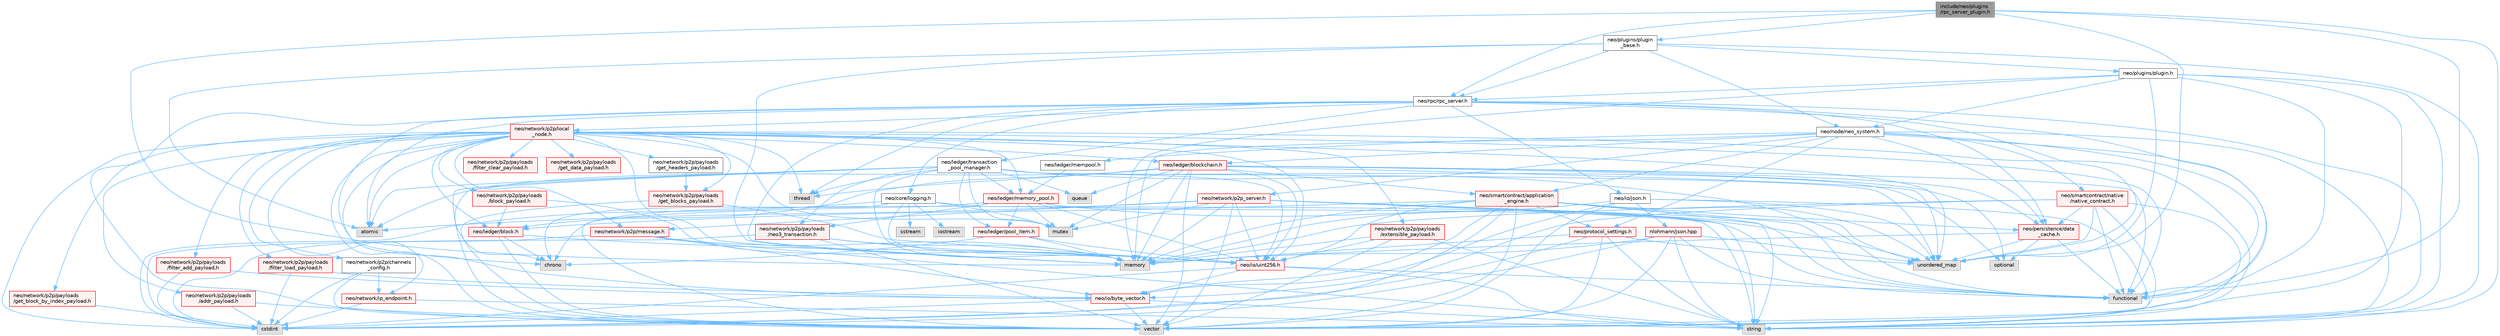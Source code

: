 digraph "include/neo/plugins/rpc_server_plugin.h"
{
 // LATEX_PDF_SIZE
  bgcolor="transparent";
  edge [fontname=Helvetica,fontsize=10,labelfontname=Helvetica,labelfontsize=10];
  node [fontname=Helvetica,fontsize=10,shape=box,height=0.2,width=0.4];
  Node1 [id="Node000001",label="include/neo/plugins\l/rpc_server_plugin.h",height=0.2,width=0.4,color="gray40", fillcolor="grey60", style="filled", fontcolor="black",tooltip=" "];
  Node1 -> Node2 [id="edge1_Node000001_Node000002",color="steelblue1",style="solid",tooltip=" "];
  Node2 [id="Node000002",label="neo/plugins/plugin\l_base.h",height=0.2,width=0.4,color="grey40", fillcolor="white", style="filled",URL="$plugin__base_8h.html",tooltip=" "];
  Node2 -> Node3 [id="edge2_Node000002_Node000003",color="steelblue1",style="solid",tooltip=" "];
  Node3 [id="Node000003",label="neo/node/neo_system.h",height=0.2,width=0.4,color="grey40", fillcolor="white", style="filled",URL="$node_2neo__system_8h.html",tooltip=" "];
  Node3 -> Node4 [id="edge3_Node000003_Node000004",color="steelblue1",style="solid",tooltip=" "];
  Node4 [id="Node000004",label="neo/ledger/blockchain.h",height=0.2,width=0.4,color="red", fillcolor="#FFF0F0", style="filled",URL="$blockchain_8h.html",tooltip=" "];
  Node4 -> Node5 [id="edge4_Node000004_Node000005",color="steelblue1",style="solid",tooltip=" "];
  Node5 [id="Node000005",label="neo/ledger/block.h",height=0.2,width=0.4,color="red", fillcolor="#FFF0F0", style="filled",URL="$ledger_2block_8h.html",tooltip=" "];
  Node5 -> Node18 [id="edge5_Node000005_Node000018",color="steelblue1",style="solid",tooltip=" "];
  Node18 [id="Node000018",label="neo/io/uint256.h",height=0.2,width=0.4,color="red", fillcolor="#FFF0F0", style="filled",URL="$uint256_8h.html",tooltip=" "];
  Node18 -> Node13 [id="edge6_Node000018_Node000013",color="steelblue1",style="solid",tooltip=" "];
  Node13 [id="Node000013",label="neo/io/byte_vector.h",height=0.2,width=0.4,color="red", fillcolor="#FFF0F0", style="filled",URL="$io_2byte__vector_8h.html",tooltip=" "];
  Node13 -> Node8 [id="edge7_Node000013_Node000008",color="steelblue1",style="solid",tooltip=" "];
  Node8 [id="Node000008",label="cstdint",height=0.2,width=0.4,color="grey60", fillcolor="#E0E0E0", style="filled",tooltip=" "];
  Node13 -> Node11 [id="edge8_Node000013_Node000011",color="steelblue1",style="solid",tooltip=" "];
  Node11 [id="Node000011",label="string",height=0.2,width=0.4,color="grey60", fillcolor="#E0E0E0", style="filled",tooltip=" "];
  Node13 -> Node12 [id="edge9_Node000013_Node000012",color="steelblue1",style="solid",tooltip=" "];
  Node12 [id="Node000012",label="vector",height=0.2,width=0.4,color="grey60", fillcolor="#E0E0E0", style="filled",tooltip=" "];
  Node18 -> Node8 [id="edge10_Node000018_Node000008",color="steelblue1",style="solid",tooltip=" "];
  Node18 -> Node17 [id="edge11_Node000018_Node000017",color="steelblue1",style="solid",tooltip=" "];
  Node17 [id="Node000017",label="functional",height=0.2,width=0.4,color="grey60", fillcolor="#E0E0E0", style="filled",tooltip=" "];
  Node18 -> Node11 [id="edge12_Node000018_Node000011",color="steelblue1",style="solid",tooltip=" "];
  Node5 -> Node68 [id="edge13_Node000005_Node000068",color="steelblue1",style="solid",tooltip=" "];
  Node68 [id="Node000068",label="chrono",height=0.2,width=0.4,color="grey60", fillcolor="#E0E0E0", style="filled",tooltip=" "];
  Node5 -> Node12 [id="edge14_Node000005_Node000012",color="steelblue1",style="solid",tooltip=" "];
  Node4 -> Node18 [id="edge15_Node000004_Node000018",color="steelblue1",style="solid",tooltip=" "];
  Node4 -> Node73 [id="edge16_Node000004_Node000073",color="steelblue1",style="solid",tooltip=" "];
  Node73 [id="Node000073",label="neo/persistence/data\l_cache.h",height=0.2,width=0.4,color="red", fillcolor="#FFF0F0", style="filled",URL="$data__cache_8h.html",tooltip=" "];
  Node73 -> Node17 [id="edge17_Node000073_Node000017",color="steelblue1",style="solid",tooltip=" "];
  Node73 -> Node14 [id="edge18_Node000073_Node000014",color="steelblue1",style="solid",tooltip=" "];
  Node14 [id="Node000014",label="memory",height=0.2,width=0.4,color="grey60", fillcolor="#E0E0E0", style="filled",tooltip=" "];
  Node73 -> Node60 [id="edge19_Node000073_Node000060",color="steelblue1",style="solid",tooltip=" "];
  Node60 [id="Node000060",label="optional",height=0.2,width=0.4,color="grey60", fillcolor="#E0E0E0", style="filled",tooltip=" "];
  Node73 -> Node39 [id="edge20_Node000073_Node000039",color="steelblue1",style="solid",tooltip=" "];
  Node39 [id="Node000039",label="unordered_map",height=0.2,width=0.4,color="grey60", fillcolor="#E0E0E0", style="filled",tooltip=" "];
  Node4 -> Node90 [id="edge21_Node000004_Node000090",color="steelblue1",style="solid",tooltip=" "];
  Node90 [id="Node000090",label="neo/smartcontract/application\l_engine.h",height=0.2,width=0.4,color="red", fillcolor="#FFF0F0", style="filled",URL="$application__engine_8h.html",tooltip=" "];
  Node90 -> Node13 [id="edge22_Node000090_Node000013",color="steelblue1",style="solid",tooltip=" "];
  Node90 -> Node18 [id="edge23_Node000090_Node000018",color="steelblue1",style="solid",tooltip=" "];
  Node90 -> Node5 [id="edge24_Node000090_Node000005",color="steelblue1",style="solid",tooltip=" "];
  Node90 -> Node73 [id="edge25_Node000090_Node000073",color="steelblue1",style="solid",tooltip=" "];
  Node90 -> Node91 [id="edge26_Node000090_Node000091",color="steelblue1",style="solid",tooltip=" "];
  Node91 [id="Node000091",label="neo/protocol_settings.h",height=0.2,width=0.4,color="red", fillcolor="#FFF0F0", style="filled",URL="$protocol__settings_8h.html",tooltip=" "];
  Node91 -> Node8 [id="edge27_Node000091_Node000008",color="steelblue1",style="solid",tooltip=" "];
  Node91 -> Node14 [id="edge28_Node000091_Node000014",color="steelblue1",style="solid",tooltip=" "];
  Node91 -> Node11 [id="edge29_Node000091_Node000011",color="steelblue1",style="solid",tooltip=" "];
  Node91 -> Node39 [id="edge30_Node000091_Node000039",color="steelblue1",style="solid",tooltip=" "];
  Node91 -> Node12 [id="edge31_Node000091_Node000012",color="steelblue1",style="solid",tooltip=" "];
  Node90 -> Node8 [id="edge32_Node000090_Node000008",color="steelblue1",style="solid",tooltip=" "];
  Node90 -> Node17 [id="edge33_Node000090_Node000017",color="steelblue1",style="solid",tooltip=" "];
  Node90 -> Node14 [id="edge34_Node000090_Node000014",color="steelblue1",style="solid",tooltip=" "];
  Node90 -> Node11 [id="edge35_Node000090_Node000011",color="steelblue1",style="solid",tooltip=" "];
  Node90 -> Node39 [id="edge36_Node000090_Node000039",color="steelblue1",style="solid",tooltip=" "];
  Node90 -> Node12 [id="edge37_Node000090_Node000012",color="steelblue1",style="solid",tooltip=" "];
  Node4 -> Node112 [id="edge38_Node000004_Node000112",color="steelblue1",style="solid",tooltip=" "];
  Node112 [id="Node000112",label="atomic",height=0.2,width=0.4,color="grey60", fillcolor="#E0E0E0", style="filled",tooltip=" "];
  Node4 -> Node17 [id="edge39_Node000004_Node000017",color="steelblue1",style="solid",tooltip=" "];
  Node4 -> Node14 [id="edge40_Node000004_Node000014",color="steelblue1",style="solid",tooltip=" "];
  Node4 -> Node70 [id="edge41_Node000004_Node000070",color="steelblue1",style="solid",tooltip=" "];
  Node70 [id="Node000070",label="mutex",height=0.2,width=0.4,color="grey60", fillcolor="#E0E0E0", style="filled",tooltip=" "];
  Node4 -> Node60 [id="edge42_Node000004_Node000060",color="steelblue1",style="solid",tooltip=" "];
  Node4 -> Node114 [id="edge43_Node000004_Node000114",color="steelblue1",style="solid",tooltip=" "];
  Node114 [id="Node000114",label="queue",height=0.2,width=0.4,color="grey60", fillcolor="#E0E0E0", style="filled",tooltip=" "];
  Node4 -> Node115 [id="edge44_Node000004_Node000115",color="steelblue1",style="solid",tooltip=" "];
  Node115 [id="Node000115",label="thread",height=0.2,width=0.4,color="grey60", fillcolor="#E0E0E0", style="filled",tooltip=" "];
  Node4 -> Node39 [id="edge45_Node000004_Node000039",color="steelblue1",style="solid",tooltip=" "];
  Node4 -> Node12 [id="edge46_Node000004_Node000012",color="steelblue1",style="solid",tooltip=" "];
  Node3 -> Node116 [id="edge47_Node000003_Node000116",color="steelblue1",style="solid",tooltip=" "];
  Node116 [id="Node000116",label="neo/ledger/mempool.h",height=0.2,width=0.4,color="grey40", fillcolor="white", style="filled",URL="$mempool_8h.html",tooltip=" "];
  Node116 -> Node117 [id="edge48_Node000116_Node000117",color="steelblue1",style="solid",tooltip=" "];
  Node117 [id="Node000117",label="neo/ledger/memory_pool.h",height=0.2,width=0.4,color="red", fillcolor="#FFF0F0", style="filled",URL="$ledger_2memory__pool_8h.html",tooltip=" "];
  Node117 -> Node18 [id="edge49_Node000117_Node000018",color="steelblue1",style="solid",tooltip=" "];
  Node117 -> Node118 [id="edge50_Node000117_Node000118",color="steelblue1",style="solid",tooltip=" "];
  Node118 [id="Node000118",label="neo/ledger/pool_item.h",height=0.2,width=0.4,color="red", fillcolor="#FFF0F0", style="filled",URL="$pool__item_8h.html",tooltip=" "];
  Node118 -> Node18 [id="edge51_Node000118_Node000018",color="steelblue1",style="solid",tooltip=" "];
  Node118 -> Node68 [id="edge52_Node000118_Node000068",color="steelblue1",style="solid",tooltip=" "];
  Node118 -> Node14 [id="edge53_Node000118_Node000014",color="steelblue1",style="solid",tooltip=" "];
  Node117 -> Node55 [id="edge54_Node000117_Node000055",color="steelblue1",style="solid",tooltip=" "];
  Node55 [id="Node000055",label="neo/network/p2p/payloads\l/neo3_transaction.h",height=0.2,width=0.4,color="red", fillcolor="#FFF0F0", style="filled",URL="$neo3__transaction_8h.html",tooltip=" "];
  Node55 -> Node18 [id="edge55_Node000055_Node000018",color="steelblue1",style="solid",tooltip=" "];
  Node55 -> Node8 [id="edge56_Node000055_Node000008",color="steelblue1",style="solid",tooltip=" "];
  Node55 -> Node14 [id="edge57_Node000055_Node000014",color="steelblue1",style="solid",tooltip=" "];
  Node55 -> Node12 [id="edge58_Node000055_Node000012",color="steelblue1",style="solid",tooltip=" "];
  Node117 -> Node17 [id="edge59_Node000117_Node000017",color="steelblue1",style="solid",tooltip=" "];
  Node117 -> Node70 [id="edge60_Node000117_Node000070",color="steelblue1",style="solid",tooltip=" "];
  Node117 -> Node39 [id="edge61_Node000117_Node000039",color="steelblue1",style="solid",tooltip=" "];
  Node117 -> Node12 [id="edge62_Node000117_Node000012",color="steelblue1",style="solid",tooltip=" "];
  Node3 -> Node120 [id="edge63_Node000003_Node000120",color="steelblue1",style="solid",tooltip=" "];
  Node120 [id="Node000120",label="neo/network/p2p_server.h",height=0.2,width=0.4,color="red", fillcolor="#FFF0F0", style="filled",URL="$p2p__server_8h.html",tooltip=" "];
  Node120 -> Node18 [id="edge64_Node000120_Node000018",color="steelblue1",style="solid",tooltip=" "];
  Node120 -> Node122 [id="edge65_Node000120_Node000122",color="steelblue1",style="solid",tooltip=" "];
  Node122 [id="Node000122",label="neo/network/p2p/message.h",height=0.2,width=0.4,color="red", fillcolor="#FFF0F0", style="filled",URL="$message_8h.html",tooltip=" "];
  Node122 -> Node13 [id="edge66_Node000122_Node000013",color="steelblue1",style="solid",tooltip=" "];
  Node122 -> Node8 [id="edge67_Node000122_Node000008",color="steelblue1",style="solid",tooltip=" "];
  Node122 -> Node14 [id="edge68_Node000122_Node000014",color="steelblue1",style="solid",tooltip=" "];
  Node122 -> Node11 [id="edge69_Node000122_Node000011",color="steelblue1",style="solid",tooltip=" "];
  Node120 -> Node112 [id="edge70_Node000120_Node000112",color="steelblue1",style="solid",tooltip=" "];
  Node120 -> Node68 [id="edge71_Node000120_Node000068",color="steelblue1",style="solid",tooltip=" "];
  Node120 -> Node17 [id="edge72_Node000120_Node000017",color="steelblue1",style="solid",tooltip=" "];
  Node120 -> Node14 [id="edge73_Node000120_Node000014",color="steelblue1",style="solid",tooltip=" "];
  Node120 -> Node70 [id="edge74_Node000120_Node000070",color="steelblue1",style="solid",tooltip=" "];
  Node120 -> Node11 [id="edge75_Node000120_Node000011",color="steelblue1",style="solid",tooltip=" "];
  Node120 -> Node39 [id="edge76_Node000120_Node000039",color="steelblue1",style="solid",tooltip=" "];
  Node120 -> Node12 [id="edge77_Node000120_Node000012",color="steelblue1",style="solid",tooltip=" "];
  Node3 -> Node73 [id="edge78_Node000003_Node000073",color="steelblue1",style="solid",tooltip=" "];
  Node3 -> Node91 [id="edge79_Node000003_Node000091",color="steelblue1",style="solid",tooltip=" "];
  Node3 -> Node90 [id="edge80_Node000003_Node000090",color="steelblue1",style="solid",tooltip=" "];
  Node3 -> Node139 [id="edge81_Node000003_Node000139",color="steelblue1",style="solid",tooltip=" "];
  Node139 [id="Node000139",label="neo/smartcontract/native\l/native_contract.h",height=0.2,width=0.4,color="red", fillcolor="#FFF0F0", style="filled",URL="$native_2native__contract_8h.html",tooltip=" "];
  Node139 -> Node13 [id="edge82_Node000139_Node000013",color="steelblue1",style="solid",tooltip=" "];
  Node139 -> Node73 [id="edge83_Node000139_Node000073",color="steelblue1",style="solid",tooltip=" "];
  Node139 -> Node17 [id="edge84_Node000139_Node000017",color="steelblue1",style="solid",tooltip=" "];
  Node139 -> Node14 [id="edge85_Node000139_Node000014",color="steelblue1",style="solid",tooltip=" "];
  Node139 -> Node11 [id="edge86_Node000139_Node000011",color="steelblue1",style="solid",tooltip=" "];
  Node139 -> Node39 [id="edge87_Node000139_Node000039",color="steelblue1",style="solid",tooltip=" "];
  Node139 -> Node12 [id="edge88_Node000139_Node000012",color="steelblue1",style="solid",tooltip=" "];
  Node3 -> Node17 [id="edge89_Node000003_Node000017",color="steelblue1",style="solid",tooltip=" "];
  Node3 -> Node14 [id="edge90_Node000003_Node000014",color="steelblue1",style="solid",tooltip=" "];
  Node3 -> Node11 [id="edge91_Node000003_Node000011",color="steelblue1",style="solid",tooltip=" "];
  Node3 -> Node12 [id="edge92_Node000003_Node000012",color="steelblue1",style="solid",tooltip=" "];
  Node2 -> Node140 [id="edge93_Node000002_Node000140",color="steelblue1",style="solid",tooltip=" "];
  Node140 [id="Node000140",label="neo/plugins/plugin.h",height=0.2,width=0.4,color="grey40", fillcolor="white", style="filled",URL="$plugins_2plugin_8h.html",tooltip=" "];
  Node140 -> Node3 [id="edge94_Node000140_Node000003",color="steelblue1",style="solid",tooltip=" "];
  Node140 -> Node141 [id="edge95_Node000140_Node000141",color="steelblue1",style="solid",tooltip=" "];
  Node141 [id="Node000141",label="neo/rpc/rpc_server.h",height=0.2,width=0.4,color="grey40", fillcolor="white", style="filled",URL="$rpc__server_8h.html",tooltip=" "];
  Node141 -> Node142 [id="edge96_Node000141_Node000142",color="steelblue1",style="solid",tooltip=" "];
  Node142 [id="Node000142",label="neo/core/logging.h",height=0.2,width=0.4,color="grey40", fillcolor="white", style="filled",URL="$core_2logging_8h.html",tooltip=" "];
  Node142 -> Node68 [id="edge97_Node000142_Node000068",color="steelblue1",style="solid",tooltip=" "];
  Node142 -> Node8 [id="edge98_Node000142_Node000008",color="steelblue1",style="solid",tooltip=" "];
  Node142 -> Node14 [id="edge99_Node000142_Node000014",color="steelblue1",style="solid",tooltip=" "];
  Node142 -> Node80 [id="edge100_Node000142_Node000080",color="steelblue1",style="solid",tooltip=" "];
  Node80 [id="Node000080",label="sstream",height=0.2,width=0.4,color="grey60", fillcolor="#E0E0E0", style="filled",tooltip=" "];
  Node142 -> Node11 [id="edge101_Node000142_Node000011",color="steelblue1",style="solid",tooltip=" "];
  Node142 -> Node143 [id="edge102_Node000142_Node000143",color="steelblue1",style="solid",tooltip=" "];
  Node143 [id="Node000143",label="iostream",height=0.2,width=0.4,color="grey60", fillcolor="#E0E0E0", style="filled",tooltip=" "];
  Node142 -> Node70 [id="edge103_Node000142_Node000070",color="steelblue1",style="solid",tooltip=" "];
  Node141 -> Node144 [id="edge104_Node000141_Node000144",color="steelblue1",style="solid",tooltip=" "];
  Node144 [id="Node000144",label="neo/io/json.h",height=0.2,width=0.4,color="grey40", fillcolor="white", style="filled",URL="$io_2json_8h.html",tooltip=" "];
  Node144 -> Node13 [id="edge105_Node000144_Node000013",color="steelblue1",style="solid",tooltip=" "];
  Node144 -> Node14 [id="edge106_Node000144_Node000014",color="steelblue1",style="solid",tooltip=" "];
  Node144 -> Node29 [id="edge107_Node000144_Node000029",color="steelblue1",style="solid",tooltip=" "];
  Node29 [id="Node000029",label="nlohmann/json.hpp",height=0.2,width=0.4,color="red", fillcolor="#FFF0F0", style="filled",URL="$json_8hpp.html",tooltip=" "];
  Node29 -> Node17 [id="edge108_Node000029_Node000017",color="steelblue1",style="solid",tooltip=" "];
  Node29 -> Node14 [id="edge109_Node000029_Node000014",color="steelblue1",style="solid",tooltip=" "];
  Node29 -> Node11 [id="edge110_Node000029_Node000011",color="steelblue1",style="solid",tooltip=" "];
  Node29 -> Node12 [id="edge111_Node000029_Node000012",color="steelblue1",style="solid",tooltip=" "];
  Node29 -> Node39 [id="edge112_Node000029_Node000039",color="steelblue1",style="solid",tooltip=" "];
  Node29 -> Node8 [id="edge113_Node000029_Node000008",color="steelblue1",style="solid",tooltip=" "];
  Node144 -> Node11 [id="edge114_Node000144_Node000011",color="steelblue1",style="solid",tooltip=" "];
  Node144 -> Node39 [id="edge115_Node000144_Node000039",color="steelblue1",style="solid",tooltip=" "];
  Node144 -> Node12 [id="edge116_Node000144_Node000012",color="steelblue1",style="solid",tooltip=" "];
  Node141 -> Node145 [id="edge117_Node000141_Node000145",color="steelblue1",style="solid",tooltip=" "];
  Node145 [id="Node000145",label="neo/ledger/transaction\l_pool_manager.h",height=0.2,width=0.4,color="grey40", fillcolor="white", style="filled",URL="$transaction__pool__manager_8h.html",tooltip=" "];
  Node145 -> Node18 [id="edge118_Node000145_Node000018",color="steelblue1",style="solid",tooltip=" "];
  Node145 -> Node117 [id="edge119_Node000145_Node000117",color="steelblue1",style="solid",tooltip=" "];
  Node145 -> Node118 [id="edge120_Node000145_Node000118",color="steelblue1",style="solid",tooltip=" "];
  Node145 -> Node55 [id="edge121_Node000145_Node000055",color="steelblue1",style="solid",tooltip=" "];
  Node145 -> Node112 [id="edge122_Node000145_Node000112",color="steelblue1",style="solid",tooltip=" "];
  Node145 -> Node68 [id="edge123_Node000145_Node000068",color="steelblue1",style="solid",tooltip=" "];
  Node145 -> Node17 [id="edge124_Node000145_Node000017",color="steelblue1",style="solid",tooltip=" "];
  Node145 -> Node14 [id="edge125_Node000145_Node000014",color="steelblue1",style="solid",tooltip=" "];
  Node145 -> Node70 [id="edge126_Node000145_Node000070",color="steelblue1",style="solid",tooltip=" "];
  Node145 -> Node60 [id="edge127_Node000145_Node000060",color="steelblue1",style="solid",tooltip=" "];
  Node145 -> Node114 [id="edge128_Node000145_Node000114",color="steelblue1",style="solid",tooltip=" "];
  Node145 -> Node115 [id="edge129_Node000145_Node000115",color="steelblue1",style="solid",tooltip=" "];
  Node145 -> Node39 [id="edge130_Node000145_Node000039",color="steelblue1",style="solid",tooltip=" "];
  Node145 -> Node12 [id="edge131_Node000145_Node000012",color="steelblue1",style="solid",tooltip=" "];
  Node141 -> Node146 [id="edge132_Node000141_Node000146",color="steelblue1",style="solid",tooltip=" "];
  Node146 [id="Node000146",label="neo/network/p2p/local\l_node.h",height=0.2,width=0.4,color="red", fillcolor="#FFF0F0", style="filled",URL="$local__node_8h.html",tooltip=" "];
  Node146 -> Node13 [id="edge133_Node000146_Node000013",color="steelblue1",style="solid",tooltip=" "];
  Node146 -> Node18 [id="edge134_Node000146_Node000018",color="steelblue1",style="solid",tooltip=" "];
  Node146 -> Node5 [id="edge135_Node000146_Node000005",color="steelblue1",style="solid",tooltip=" "];
  Node146 -> Node4 [id="edge136_Node000146_Node000004",color="steelblue1",style="solid",tooltip=" "];
  Node146 -> Node117 [id="edge137_Node000146_Node000117",color="steelblue1",style="solid",tooltip=" "];
  Node146 -> Node133 [id="edge138_Node000146_Node000133",color="steelblue1",style="solid",tooltip=" "];
  Node133 [id="Node000133",label="neo/network/ip_endpoint.h",height=0.2,width=0.4,color="red", fillcolor="#FFF0F0", style="filled",URL="$ip__endpoint_8h.html",tooltip=" "];
  Node133 -> Node8 [id="edge139_Node000133_Node000008",color="steelblue1",style="solid",tooltip=" "];
  Node133 -> Node11 [id="edge140_Node000133_Node000011",color="steelblue1",style="solid",tooltip=" "];
  Node146 -> Node147 [id="edge141_Node000146_Node000147",color="steelblue1",style="solid",tooltip=" "];
  Node147 [id="Node000147",label="neo/network/p2p/channels\l_config.h",height=0.2,width=0.4,color="grey40", fillcolor="white", style="filled",URL="$channels__config_8h.html",tooltip=" "];
  Node147 -> Node133 [id="edge142_Node000147_Node000133",color="steelblue1",style="solid",tooltip=" "];
  Node147 -> Node8 [id="edge143_Node000147_Node000008",color="steelblue1",style="solid",tooltip=" "];
  Node147 -> Node12 [id="edge144_Node000147_Node000012",color="steelblue1",style="solid",tooltip=" "];
  Node146 -> Node122 [id="edge145_Node000146_Node000122",color="steelblue1",style="solid",tooltip=" "];
  Node146 -> Node148 [id="edge146_Node000146_Node000148",color="steelblue1",style="solid",tooltip=" "];
  Node148 [id="Node000148",label="neo/network/p2p/payloads\l/addr_payload.h",height=0.2,width=0.4,color="red", fillcolor="#FFF0F0", style="filled",URL="$addr__payload_8h.html",tooltip=" "];
  Node148 -> Node8 [id="edge147_Node000148_Node000008",color="steelblue1",style="solid",tooltip=" "];
  Node148 -> Node12 [id="edge148_Node000148_Node000012",color="steelblue1",style="solid",tooltip=" "];
  Node146 -> Node151 [id="edge149_Node000146_Node000151",color="steelblue1",style="solid",tooltip=" "];
  Node151 [id="Node000151",label="neo/network/p2p/payloads\l/block_payload.h",height=0.2,width=0.4,color="red", fillcolor="#FFF0F0", style="filled",URL="$block__payload_8h.html",tooltip=" "];
  Node151 -> Node5 [id="edge150_Node000151_Node000005",color="steelblue1",style="solid",tooltip=" "];
  Node151 -> Node14 [id="edge151_Node000151_Node000014",color="steelblue1",style="solid",tooltip=" "];
  Node146 -> Node152 [id="edge152_Node000146_Node000152",color="steelblue1",style="solid",tooltip=" "];
  Node152 [id="Node000152",label="neo/network/p2p/payloads\l/extensible_payload.h",height=0.2,width=0.4,color="red", fillcolor="#FFF0F0", style="filled",URL="$p2p_2payloads_2extensible__payload_8h.html",tooltip=" "];
  Node152 -> Node18 [id="edge153_Node000152_Node000018",color="steelblue1",style="solid",tooltip=" "];
  Node152 -> Node14 [id="edge154_Node000152_Node000014",color="steelblue1",style="solid",tooltip=" "];
  Node152 -> Node11 [id="edge155_Node000152_Node000011",color="steelblue1",style="solid",tooltip=" "];
  Node152 -> Node12 [id="edge156_Node000152_Node000012",color="steelblue1",style="solid",tooltip=" "];
  Node146 -> Node153 [id="edge157_Node000146_Node000153",color="steelblue1",style="solid",tooltip=" "];
  Node153 [id="Node000153",label="neo/network/p2p/payloads\l/filter_add_payload.h",height=0.2,width=0.4,color="red", fillcolor="#FFF0F0", style="filled",URL="$filter__add__payload_8h.html",tooltip=" "];
  Node153 -> Node13 [id="edge158_Node000153_Node000013",color="steelblue1",style="solid",tooltip=" "];
  Node153 -> Node8 [id="edge159_Node000153_Node000008",color="steelblue1",style="solid",tooltip=" "];
  Node146 -> Node154 [id="edge160_Node000146_Node000154",color="steelblue1",style="solid",tooltip=" "];
  Node154 [id="Node000154",label="neo/network/p2p/payloads\l/filter_clear_payload.h",height=0.2,width=0.4,color="red", fillcolor="#FFF0F0", style="filled",URL="$filter__clear__payload_8h.html",tooltip=" "];
  Node146 -> Node155 [id="edge161_Node000146_Node000155",color="steelblue1",style="solid",tooltip=" "];
  Node155 [id="Node000155",label="neo/network/p2p/payloads\l/filter_load_payload.h",height=0.2,width=0.4,color="red", fillcolor="#FFF0F0", style="filled",URL="$filter__load__payload_8h.html",tooltip=" "];
  Node155 -> Node13 [id="edge162_Node000155_Node000013",color="steelblue1",style="solid",tooltip=" "];
  Node155 -> Node8 [id="edge163_Node000155_Node000008",color="steelblue1",style="solid",tooltip=" "];
  Node146 -> Node156 [id="edge164_Node000146_Node000156",color="steelblue1",style="solid",tooltip=" "];
  Node156 [id="Node000156",label="neo/network/p2p/payloads\l/get_block_by_index_payload.h",height=0.2,width=0.4,color="red", fillcolor="#FFF0F0", style="filled",URL="$get__block__by__index__payload_8h.html",tooltip=" "];
  Node156 -> Node8 [id="edge165_Node000156_Node000008",color="steelblue1",style="solid",tooltip=" "];
  Node146 -> Node157 [id="edge166_Node000146_Node000157",color="steelblue1",style="solid",tooltip=" "];
  Node157 [id="Node000157",label="neo/network/p2p/payloads\l/get_blocks_payload.h",height=0.2,width=0.4,color="red", fillcolor="#FFF0F0", style="filled",URL="$get__blocks__payload_8h.html",tooltip=" "];
  Node157 -> Node18 [id="edge167_Node000157_Node000018",color="steelblue1",style="solid",tooltip=" "];
  Node157 -> Node12 [id="edge168_Node000157_Node000012",color="steelblue1",style="solid",tooltip=" "];
  Node146 -> Node158 [id="edge169_Node000146_Node000158",color="steelblue1",style="solid",tooltip=" "];
  Node158 [id="Node000158",label="neo/network/p2p/payloads\l/get_data_payload.h",height=0.2,width=0.4,color="red", fillcolor="#FFF0F0", style="filled",URL="$get__data__payload_8h.html",tooltip=" "];
  Node146 -> Node161 [id="edge170_Node000146_Node000161",color="steelblue1",style="solid",tooltip=" "];
  Node161 [id="Node000161",label="neo/network/p2p/payloads\l/get_headers_payload.h",height=0.2,width=0.4,color="grey40", fillcolor="white", style="filled",URL="$get__headers__payload_8h.html",tooltip=" "];
  Node161 -> Node157 [id="edge171_Node000161_Node000157",color="steelblue1",style="solid",tooltip=" "];
  Node146 -> Node112 [id="edge172_Node000146_Node000112",color="steelblue1",style="solid",tooltip=" "];
  Node146 -> Node8 [id="edge173_Node000146_Node000008",color="steelblue1",style="solid",tooltip=" "];
  Node146 -> Node17 [id="edge174_Node000146_Node000017",color="steelblue1",style="solid",tooltip=" "];
  Node146 -> Node14 [id="edge175_Node000146_Node000014",color="steelblue1",style="solid",tooltip=" "];
  Node146 -> Node70 [id="edge176_Node000146_Node000070",color="steelblue1",style="solid",tooltip=" "];
  Node146 -> Node11 [id="edge177_Node000146_Node000011",color="steelblue1",style="solid",tooltip=" "];
  Node146 -> Node115 [id="edge178_Node000146_Node000115",color="steelblue1",style="solid",tooltip=" "];
  Node146 -> Node39 [id="edge179_Node000146_Node000039",color="steelblue1",style="solid",tooltip=" "];
  Node146 -> Node12 [id="edge180_Node000146_Node000012",color="steelblue1",style="solid",tooltip=" "];
  Node141 -> Node73 [id="edge181_Node000141_Node000073",color="steelblue1",style="solid",tooltip=" "];
  Node141 -> Node112 [id="edge182_Node000141_Node000112",color="steelblue1",style="solid",tooltip=" "];
  Node141 -> Node68 [id="edge183_Node000141_Node000068",color="steelblue1",style="solid",tooltip=" "];
  Node141 -> Node17 [id="edge184_Node000141_Node000017",color="steelblue1",style="solid",tooltip=" "];
  Node141 -> Node14 [id="edge185_Node000141_Node000014",color="steelblue1",style="solid",tooltip=" "];
  Node141 -> Node11 [id="edge186_Node000141_Node000011",color="steelblue1",style="solid",tooltip=" "];
  Node141 -> Node115 [id="edge187_Node000141_Node000115",color="steelblue1",style="solid",tooltip=" "];
  Node141 -> Node39 [id="edge188_Node000141_Node000039",color="steelblue1",style="solid",tooltip=" "];
  Node141 -> Node12 [id="edge189_Node000141_Node000012",color="steelblue1",style="solid",tooltip=" "];
  Node140 -> Node17 [id="edge190_Node000140_Node000017",color="steelblue1",style="solid",tooltip=" "];
  Node140 -> Node14 [id="edge191_Node000140_Node000014",color="steelblue1",style="solid",tooltip=" "];
  Node140 -> Node11 [id="edge192_Node000140_Node000011",color="steelblue1",style="solid",tooltip=" "];
  Node140 -> Node39 [id="edge193_Node000140_Node000039",color="steelblue1",style="solid",tooltip=" "];
  Node140 -> Node12 [id="edge194_Node000140_Node000012",color="steelblue1",style="solid",tooltip=" "];
  Node2 -> Node141 [id="edge195_Node000002_Node000141",color="steelblue1",style="solid",tooltip=" "];
  Node2 -> Node112 [id="edge196_Node000002_Node000112",color="steelblue1",style="solid",tooltip=" "];
  Node2 -> Node14 [id="edge197_Node000002_Node000014",color="steelblue1",style="solid",tooltip=" "];
  Node2 -> Node11 [id="edge198_Node000002_Node000011",color="steelblue1",style="solid",tooltip=" "];
  Node1 -> Node141 [id="edge199_Node000001_Node000141",color="steelblue1",style="solid",tooltip=" "];
  Node1 -> Node17 [id="edge200_Node000001_Node000017",color="steelblue1",style="solid",tooltip=" "];
  Node1 -> Node14 [id="edge201_Node000001_Node000014",color="steelblue1",style="solid",tooltip=" "];
  Node1 -> Node11 [id="edge202_Node000001_Node000011",color="steelblue1",style="solid",tooltip=" "];
  Node1 -> Node39 [id="edge203_Node000001_Node000039",color="steelblue1",style="solid",tooltip=" "];
}
